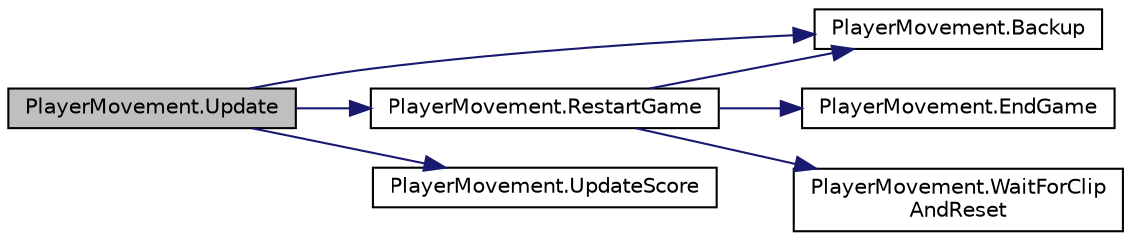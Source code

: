 digraph "PlayerMovement.Update"
{
  edge [fontname="Helvetica",fontsize="10",labelfontname="Helvetica",labelfontsize="10"];
  node [fontname="Helvetica",fontsize="10",shape=record];
  rankdir="LR";
  Node49 [label="PlayerMovement.Update",height=0.2,width=0.4,color="black", fillcolor="grey75", style="filled", fontcolor="black"];
  Node49 -> Node50 [color="midnightblue",fontsize="10",style="solid",fontname="Helvetica"];
  Node50 [label="PlayerMovement.Backup",height=0.2,width=0.4,color="black", fillcolor="white", style="filled",URL="$class_player_movement.html#a5bcdd14624c03266d586041bc78393ba",tooltip="Backup: Backs up the CoinCount and Num_Of_Lives variables. "];
  Node49 -> Node51 [color="midnightblue",fontsize="10",style="solid",fontname="Helvetica"];
  Node51 [label="PlayerMovement.RestartGame",height=0.2,width=0.4,color="black", fillcolor="white", style="filled",URL="$class_player_movement.html#a5902557351986a2bd9594722861f6de6",tooltip="RestartGame: Restarts the game if the Player dies. "];
  Node51 -> Node50 [color="midnightblue",fontsize="10",style="solid",fontname="Helvetica"];
  Node51 -> Node52 [color="midnightblue",fontsize="10",style="solid",fontname="Helvetica"];
  Node52 [label="PlayerMovement.EndGame",height=0.2,width=0.4,color="black", fillcolor="white", style="filled",URL="$class_player_movement.html#a9e8852a07098a92796d129888475cf9b",tooltip="EndGame: Quits the Application. "];
  Node51 -> Node53 [color="midnightblue",fontsize="10",style="solid",fontname="Helvetica"];
  Node53 [label="PlayerMovement.WaitForClip\lAndReset",height=0.2,width=0.4,color="black", fillcolor="white", style="filled",URL="$class_player_movement.html#ade408e27d607b1036a305ded560da38d",tooltip="WaitForClipAndReset: Waits for the audio clip to finish then resets scene. "];
  Node49 -> Node54 [color="midnightblue",fontsize="10",style="solid",fontname="Helvetica"];
  Node54 [label="PlayerMovement.UpdateScore",height=0.2,width=0.4,color="black", fillcolor="white", style="filled",URL="$class_player_movement.html#a460c3d92df83d68030fb5c46228ac9b2",tooltip="UpdateScore: Updates the Score constantly, Can be called by any function or Script. "];
}
